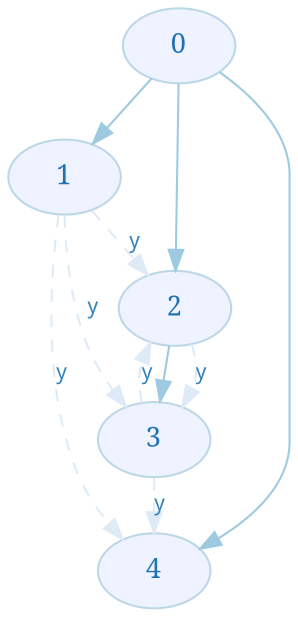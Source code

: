 digraph G {
        rankdir=TB;
        ranksep="0.2 equally";
        fontname="sans-serif";
        rotate="0";
        orientation="portrait";
        landscape="true";
        penwidth="0.1";
        edge [comment="Wildcard edge", 
              fontname="sans-serif", 
              fontsize=10, 
              colorscheme="blues3", 
              color=2, 
              fontcolor=3];
        node [fontname="serif", 
              fontsize=13, 
              fillcolor="1", 
              colorscheme="blues4", 
              color="2", 
              fontcolor="4", 
              style="filled"];	"0";
	"1";
	"2";
	"3";
	"4";
	"0" -> "1"[];
	"0" -> "2"[];
	"0" -> "4"[];
	"1" -> "2"[style="dashed", color="1", label="y"];
	"1" -> "3"[style="dashed", color="1", label="y"];
	"1" -> "4"[style="dashed", color="1", label="y"];
	"2" -> "3"[];
	"2" -> "3"[style="dashed", color="1", label="y"];
	"3" -> "2"[style="dashed", color="1", label="y"];
	"3" -> "4"[style="dashed", color="1", label="y"];
}